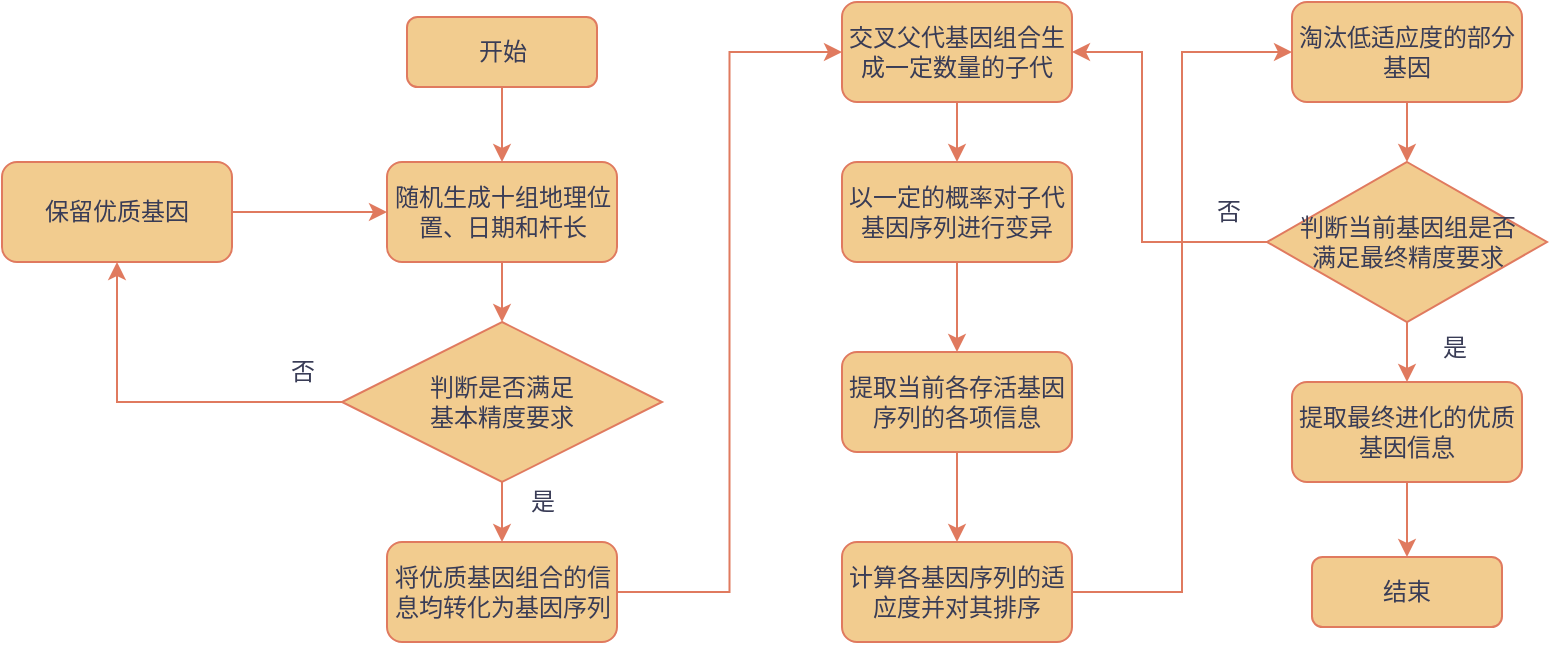 <mxfile version="20.0.3" type="github">
  <diagram id="j2oIDF2ZuD07oShksiCt" name="第 1 页">
    <mxGraphModel dx="942" dy="625" grid="0" gridSize="10" guides="1" tooltips="1" connect="1" arrows="1" fold="1" page="0" pageScale="1" pageWidth="850" pageHeight="1100" background="none" math="0" shadow="0">
      <root>
        <mxCell id="0" />
        <mxCell id="1" parent="0" />
        <mxCell id="xny-iju86W6RO8Nu35me-12" value="" style="edgeStyle=orthogonalEdgeStyle;rounded=0;orthogonalLoop=1;jettySize=auto;html=1;fontFamily=Comic Sans MS;fontSize=12;labelBackgroundColor=#F4F1DE;strokeColor=#E07A5F;fontColor=#393C56;" edge="1" parent="1" source="xny-iju86W6RO8Nu35me-2" target="xny-iju86W6RO8Nu35me-5">
          <mxGeometry relative="1" as="geometry" />
        </mxCell>
        <mxCell id="xny-iju86W6RO8Nu35me-2" value="&lt;font&gt;随机生成十组地理位置、日期和杆长&lt;/font&gt;" style="rounded=1;whiteSpace=wrap;html=1;fontFamily=Comic Sans MS;fillColor=#F2CC8F;strokeColor=#E07A5F;fontColor=#393C56;" vertex="1" parent="1">
          <mxGeometry x="282.5" y="240" width="115" height="50" as="geometry" />
        </mxCell>
        <mxCell id="xny-iju86W6RO8Nu35me-16" value="" style="edgeStyle=orthogonalEdgeStyle;rounded=0;orthogonalLoop=1;jettySize=auto;html=1;fontFamily=Comic Sans MS;fontSize=12;entryX=0.5;entryY=1;entryDx=0;entryDy=0;labelBackgroundColor=#F4F1DE;strokeColor=#E07A5F;fontColor=#393C56;" edge="1" parent="1" source="xny-iju86W6RO8Nu35me-5" target="xny-iju86W6RO8Nu35me-14">
          <mxGeometry relative="1" as="geometry">
            <mxPoint x="540" y="360" as="targetPoint" />
          </mxGeometry>
        </mxCell>
        <mxCell id="xny-iju86W6RO8Nu35me-20" value="" style="edgeStyle=orthogonalEdgeStyle;rounded=0;orthogonalLoop=1;jettySize=auto;html=1;fontFamily=Comic Sans MS;fontSize=12;labelBackgroundColor=#F4F1DE;strokeColor=#E07A5F;fontColor=#393C56;" edge="1" parent="1" source="xny-iju86W6RO8Nu35me-5" target="xny-iju86W6RO8Nu35me-19">
          <mxGeometry relative="1" as="geometry" />
        </mxCell>
        <mxCell id="xny-iju86W6RO8Nu35me-5" value="判断是否满足&lt;br&gt;基本精度要求" style="rhombus;whiteSpace=wrap;html=1;fontFamily=Comic Sans MS;fontSize=12;fillColor=#F2CC8F;strokeColor=#E07A5F;fontColor=#393C56;" vertex="1" parent="1">
          <mxGeometry x="260" y="320" width="160" height="80" as="geometry" />
        </mxCell>
        <mxCell id="xny-iju86W6RO8Nu35me-17" value="" style="edgeStyle=orthogonalEdgeStyle;rounded=0;orthogonalLoop=1;jettySize=auto;html=1;fontFamily=Comic Sans MS;fontSize=12;labelBackgroundColor=#F4F1DE;strokeColor=#E07A5F;fontColor=#393C56;" edge="1" parent="1" source="xny-iju86W6RO8Nu35me-14" target="xny-iju86W6RO8Nu35me-2">
          <mxGeometry relative="1" as="geometry" />
        </mxCell>
        <mxCell id="xny-iju86W6RO8Nu35me-14" value="保留优质基因" style="rounded=1;whiteSpace=wrap;html=1;fontFamily=Comic Sans MS;fillColor=#F2CC8F;strokeColor=#E07A5F;fontColor=#393C56;" vertex="1" parent="1">
          <mxGeometry x="90" y="240" width="115" height="50" as="geometry" />
        </mxCell>
        <mxCell id="xny-iju86W6RO8Nu35me-18" value="否" style="text;html=1;align=center;verticalAlign=middle;resizable=0;points=[];autosize=1;strokeColor=none;fillColor=none;fontSize=12;fontFamily=Comic Sans MS;fontColor=#393C56;" vertex="1" parent="1">
          <mxGeometry x="220" y="330" width="40" height="30" as="geometry" />
        </mxCell>
        <mxCell id="xny-iju86W6RO8Nu35me-25" value="" style="edgeStyle=orthogonalEdgeStyle;rounded=0;orthogonalLoop=1;jettySize=auto;html=1;fontFamily=Comic Sans MS;fontSize=12;entryX=0;entryY=0.5;entryDx=0;entryDy=0;labelBackgroundColor=#F4F1DE;strokeColor=#E07A5F;fontColor=#393C56;" edge="1" parent="1" source="xny-iju86W6RO8Nu35me-19" target="xny-iju86W6RO8Nu35me-21">
          <mxGeometry relative="1" as="geometry">
            <mxPoint x="460" y="340" as="targetPoint" />
          </mxGeometry>
        </mxCell>
        <mxCell id="xny-iju86W6RO8Nu35me-19" value="将优质基因组合的信息均转化为基因序列" style="rounded=1;whiteSpace=wrap;html=1;fontFamily=Comic Sans MS;fillColor=#F2CC8F;strokeColor=#E07A5F;fontColor=#393C56;" vertex="1" parent="1">
          <mxGeometry x="282.5" y="430" width="115" height="50" as="geometry" />
        </mxCell>
        <mxCell id="xny-iju86W6RO8Nu35me-23" value="" style="edgeStyle=orthogonalEdgeStyle;rounded=0;orthogonalLoop=1;jettySize=auto;html=1;fontFamily=Comic Sans MS;fontSize=12;labelBackgroundColor=#F4F1DE;strokeColor=#E07A5F;fontColor=#393C56;" edge="1" parent="1" source="xny-iju86W6RO8Nu35me-21" target="xny-iju86W6RO8Nu35me-22">
          <mxGeometry relative="1" as="geometry" />
        </mxCell>
        <mxCell id="xny-iju86W6RO8Nu35me-21" value="交叉父代基因组合生成一定数量的子代" style="rounded=1;whiteSpace=wrap;html=1;fontFamily=Comic Sans MS;fillColor=#F2CC8F;strokeColor=#E07A5F;fontColor=#393C56;" vertex="1" parent="1">
          <mxGeometry x="510" y="160" width="115" height="50" as="geometry" />
        </mxCell>
        <mxCell id="xny-iju86W6RO8Nu35me-27" value="" style="edgeStyle=orthogonalEdgeStyle;rounded=0;orthogonalLoop=1;jettySize=auto;html=1;fontFamily=Comic Sans MS;fontSize=12;labelBackgroundColor=#F4F1DE;strokeColor=#E07A5F;fontColor=#393C56;" edge="1" parent="1" source="xny-iju86W6RO8Nu35me-22" target="xny-iju86W6RO8Nu35me-26">
          <mxGeometry relative="1" as="geometry" />
        </mxCell>
        <mxCell id="xny-iju86W6RO8Nu35me-22" value="以一定的概率对子代基因序列进行变异" style="rounded=1;whiteSpace=wrap;html=1;fontFamily=Comic Sans MS;fillColor=#F2CC8F;strokeColor=#E07A5F;fontColor=#393C56;" vertex="1" parent="1">
          <mxGeometry x="510" y="240" width="115" height="50" as="geometry" />
        </mxCell>
        <mxCell id="xny-iju86W6RO8Nu35me-29" value="" style="edgeStyle=orthogonalEdgeStyle;rounded=0;orthogonalLoop=1;jettySize=auto;html=1;fontFamily=Comic Sans MS;fontSize=12;labelBackgroundColor=#F4F1DE;strokeColor=#E07A5F;fontColor=#393C56;" edge="1" parent="1" source="xny-iju86W6RO8Nu35me-26" target="xny-iju86W6RO8Nu35me-28">
          <mxGeometry relative="1" as="geometry" />
        </mxCell>
        <mxCell id="xny-iju86W6RO8Nu35me-26" value="提取当前各存活基因序列的各项信息" style="rounded=1;whiteSpace=wrap;html=1;fontFamily=Comic Sans MS;fillColor=#F2CC8F;strokeColor=#E07A5F;fontColor=#393C56;" vertex="1" parent="1">
          <mxGeometry x="510" y="335" width="115" height="50" as="geometry" />
        </mxCell>
        <mxCell id="xny-iju86W6RO8Nu35me-38" value="" style="edgeStyle=orthogonalEdgeStyle;rounded=0;orthogonalLoop=1;jettySize=auto;html=1;fontFamily=Comic Sans MS;fontSize=12;entryX=0;entryY=0.5;entryDx=0;entryDy=0;labelBackgroundColor=#F4F1DE;strokeColor=#E07A5F;fontColor=#393C56;" edge="1" parent="1" source="xny-iju86W6RO8Nu35me-28" target="xny-iju86W6RO8Nu35me-30">
          <mxGeometry relative="1" as="geometry">
            <mxPoint x="722.5" y="455" as="targetPoint" />
          </mxGeometry>
        </mxCell>
        <mxCell id="xny-iju86W6RO8Nu35me-28" value="计算各基因序列的适应度并对其排序" style="rounded=1;whiteSpace=wrap;html=1;fontFamily=Comic Sans MS;fillColor=#F2CC8F;strokeColor=#E07A5F;fontColor=#393C56;" vertex="1" parent="1">
          <mxGeometry x="510" y="430" width="115" height="50" as="geometry" />
        </mxCell>
        <mxCell id="xny-iju86W6RO8Nu35me-33" value="" style="edgeStyle=orthogonalEdgeStyle;rounded=0;orthogonalLoop=1;jettySize=auto;html=1;fontFamily=Comic Sans MS;fontSize=12;labelBackgroundColor=#F4F1DE;strokeColor=#E07A5F;fontColor=#393C56;" edge="1" parent="1" source="xny-iju86W6RO8Nu35me-30" target="xny-iju86W6RO8Nu35me-32">
          <mxGeometry relative="1" as="geometry" />
        </mxCell>
        <mxCell id="xny-iju86W6RO8Nu35me-30" value="淘汰低适应度的部分基因" style="rounded=1;whiteSpace=wrap;html=1;fontFamily=Comic Sans MS;fillColor=#F2CC8F;strokeColor=#E07A5F;fontColor=#393C56;" vertex="1" parent="1">
          <mxGeometry x="735" y="160" width="115" height="50" as="geometry" />
        </mxCell>
        <mxCell id="xny-iju86W6RO8Nu35me-39" value="" style="edgeStyle=orthogonalEdgeStyle;rounded=0;orthogonalLoop=1;jettySize=auto;html=1;fontFamily=Comic Sans MS;fontSize=12;entryX=1;entryY=0.5;entryDx=0;entryDy=0;labelBackgroundColor=#F4F1DE;strokeColor=#E07A5F;fontColor=#393C56;" edge="1" parent="1" source="xny-iju86W6RO8Nu35me-32" target="xny-iju86W6RO8Nu35me-21">
          <mxGeometry relative="1" as="geometry">
            <Array as="points">
              <mxPoint x="660" y="280" />
              <mxPoint x="660" y="185" />
            </Array>
          </mxGeometry>
        </mxCell>
        <mxCell id="xny-iju86W6RO8Nu35me-42" value="" style="edgeStyle=orthogonalEdgeStyle;rounded=0;orthogonalLoop=1;jettySize=auto;html=1;fontFamily=Comic Sans MS;fontSize=12;labelBackgroundColor=#F4F1DE;strokeColor=#E07A5F;fontColor=#393C56;" edge="1" parent="1" source="xny-iju86W6RO8Nu35me-32" target="xny-iju86W6RO8Nu35me-41">
          <mxGeometry relative="1" as="geometry" />
        </mxCell>
        <mxCell id="xny-iju86W6RO8Nu35me-32" value="判断当前基因组是否&lt;br&gt;满足最终精度要求" style="rhombus;whiteSpace=wrap;html=1;fontFamily=Comic Sans MS;fontSize=12;fillColor=#F2CC8F;strokeColor=#E07A5F;fontColor=#393C56;" vertex="1" parent="1">
          <mxGeometry x="722.5" y="240" width="140" height="80" as="geometry" />
        </mxCell>
        <mxCell id="xny-iju86W6RO8Nu35me-34" value="是" style="text;html=1;align=center;verticalAlign=middle;resizable=0;points=[];autosize=1;strokeColor=none;fillColor=none;fontSize=12;fontFamily=Comic Sans MS;fontColor=#393C56;" vertex="1" parent="1">
          <mxGeometry x="340" y="395" width="40" height="30" as="geometry" />
        </mxCell>
        <mxCell id="xny-iju86W6RO8Nu35me-40" value="否" style="text;html=1;align=center;verticalAlign=middle;resizable=0;points=[];autosize=1;strokeColor=none;fillColor=none;fontSize=12;fontFamily=Comic Sans MS;fontColor=#393C56;" vertex="1" parent="1">
          <mxGeometry x="682.5" y="250" width="40" height="30" as="geometry" />
        </mxCell>
        <mxCell id="xny-iju86W6RO8Nu35me-44" value="" style="edgeStyle=orthogonalEdgeStyle;rounded=0;orthogonalLoop=1;jettySize=auto;html=1;fontFamily=Comic Sans MS;fontSize=12;labelBackgroundColor=#F4F1DE;strokeColor=#E07A5F;fontColor=#393C56;" edge="1" parent="1" source="xny-iju86W6RO8Nu35me-41" target="xny-iju86W6RO8Nu35me-43">
          <mxGeometry relative="1" as="geometry" />
        </mxCell>
        <mxCell id="xny-iju86W6RO8Nu35me-41" value="提取最终进化的优质基因信息" style="rounded=1;whiteSpace=wrap;html=1;fontFamily=Comic Sans MS;fillColor=#F2CC8F;strokeColor=#E07A5F;fontColor=#393C56;" vertex="1" parent="1">
          <mxGeometry x="735" y="350" width="115" height="50" as="geometry" />
        </mxCell>
        <mxCell id="xny-iju86W6RO8Nu35me-43" value="结束" style="rounded=1;whiteSpace=wrap;html=1;fontFamily=Comic Sans MS;fillColor=#F2CC8F;strokeColor=#E07A5F;fontColor=#393C56;" vertex="1" parent="1">
          <mxGeometry x="745" y="437.5" width="95" height="35" as="geometry" />
        </mxCell>
        <mxCell id="xny-iju86W6RO8Nu35me-47" style="edgeStyle=orthogonalEdgeStyle;rounded=0;orthogonalLoop=1;jettySize=auto;html=1;entryX=0.5;entryY=0;entryDx=0;entryDy=0;fontFamily=Comic Sans MS;fontSize=12;labelBackgroundColor=#F4F1DE;strokeColor=#E07A5F;fontColor=#393C56;" edge="1" parent="1" source="xny-iju86W6RO8Nu35me-45" target="xny-iju86W6RO8Nu35me-2">
          <mxGeometry relative="1" as="geometry" />
        </mxCell>
        <mxCell id="xny-iju86W6RO8Nu35me-45" value="开始" style="rounded=1;whiteSpace=wrap;html=1;fontFamily=Comic Sans MS;fillColor=#F2CC8F;strokeColor=#E07A5F;fontColor=#393C56;" vertex="1" parent="1">
          <mxGeometry x="292.5" y="167.5" width="95" height="35" as="geometry" />
        </mxCell>
        <mxCell id="xny-iju86W6RO8Nu35me-48" value="是" style="text;html=1;align=center;verticalAlign=middle;resizable=0;points=[];autosize=1;strokeColor=none;fillColor=none;fontColor=#393C56;" vertex="1" parent="1">
          <mxGeometry x="801" y="320" width="30" height="26" as="geometry" />
        </mxCell>
      </root>
    </mxGraphModel>
  </diagram>
</mxfile>
